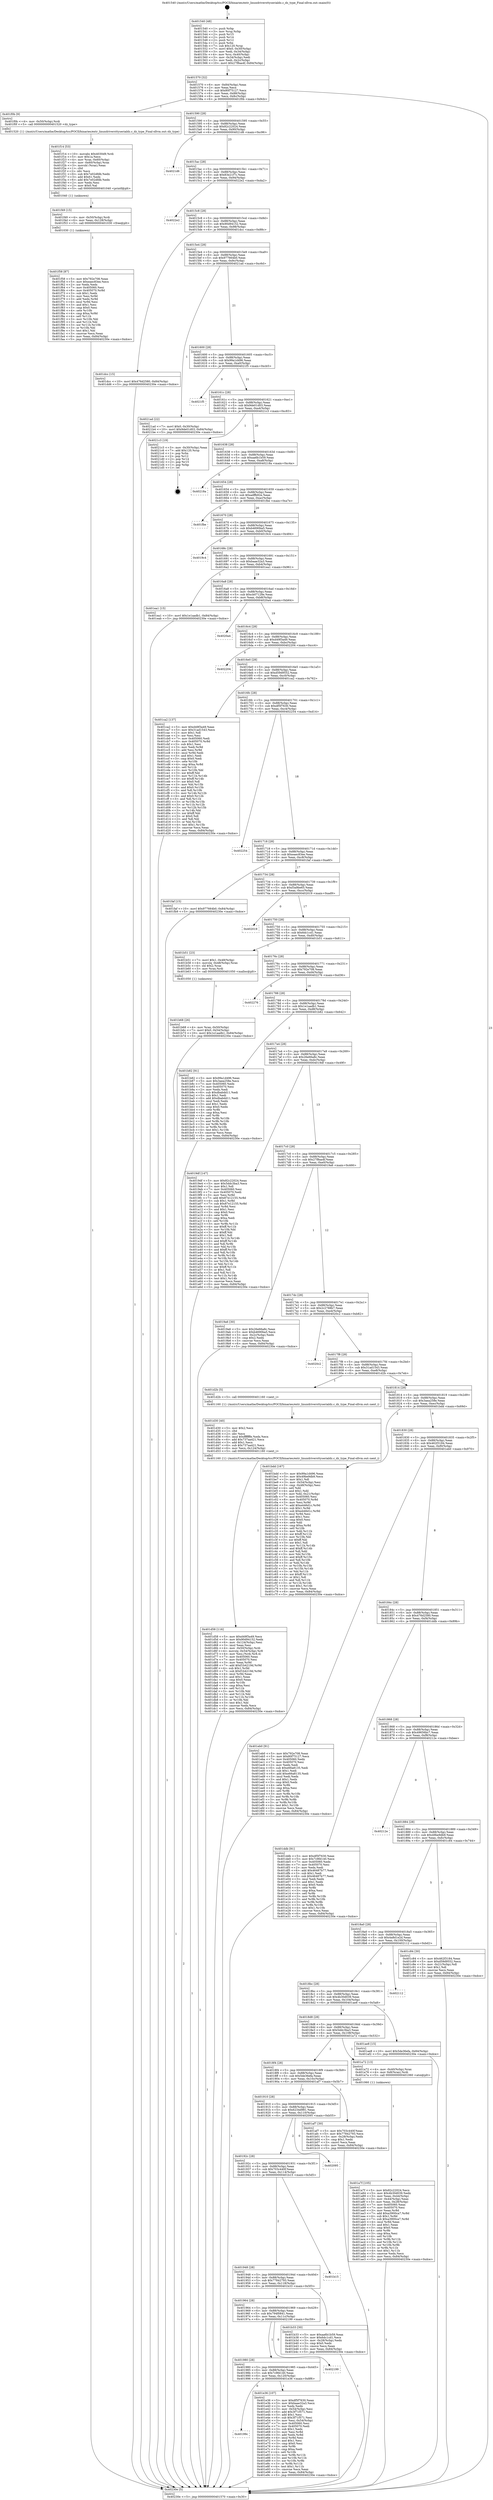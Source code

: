 digraph "0x401540" {
  label = "0x401540 (/mnt/c/Users/mathe/Desktop/tcc/POCII/binaries/extr_linuxdriversttyserialdz.c_dz_type_Final-ollvm.out::main(0))"
  labelloc = "t"
  node[shape=record]

  Entry [label="",width=0.3,height=0.3,shape=circle,fillcolor=black,style=filled]
  "0x401570" [label="{
     0x401570 [32]\l
     | [instrs]\l
     &nbsp;&nbsp;0x401570 \<+6\>: mov -0x84(%rbp),%eax\l
     &nbsp;&nbsp;0x401576 \<+2\>: mov %eax,%ecx\l
     &nbsp;&nbsp;0x401578 \<+6\>: sub $0x80f75127,%ecx\l
     &nbsp;&nbsp;0x40157e \<+6\>: mov %eax,-0x88(%rbp)\l
     &nbsp;&nbsp;0x401584 \<+6\>: mov %ecx,-0x8c(%rbp)\l
     &nbsp;&nbsp;0x40158a \<+6\>: je 0000000000401f0b \<main+0x9cb\>\l
  }"]
  "0x401f0b" [label="{
     0x401f0b [9]\l
     | [instrs]\l
     &nbsp;&nbsp;0x401f0b \<+4\>: mov -0x50(%rbp),%rdi\l
     &nbsp;&nbsp;0x401f0f \<+5\>: call 0000000000401520 \<dz_type\>\l
     | [calls]\l
     &nbsp;&nbsp;0x401520 \{1\} (/mnt/c/Users/mathe/Desktop/tcc/POCII/binaries/extr_linuxdriversttyserialdz.c_dz_type_Final-ollvm.out::dz_type)\l
  }"]
  "0x401590" [label="{
     0x401590 [28]\l
     | [instrs]\l
     &nbsp;&nbsp;0x401590 \<+5\>: jmp 0000000000401595 \<main+0x55\>\l
     &nbsp;&nbsp;0x401595 \<+6\>: mov -0x88(%rbp),%eax\l
     &nbsp;&nbsp;0x40159b \<+5\>: sub $0x82c22024,%eax\l
     &nbsp;&nbsp;0x4015a0 \<+6\>: mov %eax,-0x90(%rbp)\l
     &nbsp;&nbsp;0x4015a6 \<+6\>: je 00000000004021d6 \<main+0xc96\>\l
  }"]
  Exit [label="",width=0.3,height=0.3,shape=circle,fillcolor=black,style=filled,peripheries=2]
  "0x4021d6" [label="{
     0x4021d6\l
  }", style=dashed]
  "0x4015ac" [label="{
     0x4015ac [28]\l
     | [instrs]\l
     &nbsp;&nbsp;0x4015ac \<+5\>: jmp 00000000004015b1 \<main+0x71\>\l
     &nbsp;&nbsp;0x4015b1 \<+6\>: mov -0x88(%rbp),%eax\l
     &nbsp;&nbsp;0x4015b7 \<+5\>: sub $0x83e21f7c,%eax\l
     &nbsp;&nbsp;0x4015bc \<+6\>: mov %eax,-0x94(%rbp)\l
     &nbsp;&nbsp;0x4015c2 \<+6\>: je 00000000004022e2 \<main+0xda2\>\l
  }"]
  "0x401f58" [label="{
     0x401f58 [87]\l
     | [instrs]\l
     &nbsp;&nbsp;0x401f58 \<+5\>: mov $0x792e708,%eax\l
     &nbsp;&nbsp;0x401f5d \<+5\>: mov $0xeaec83ee,%ecx\l
     &nbsp;&nbsp;0x401f62 \<+2\>: xor %edx,%edx\l
     &nbsp;&nbsp;0x401f64 \<+7\>: mov 0x405060,%esi\l
     &nbsp;&nbsp;0x401f6b \<+8\>: mov 0x405070,%r8d\l
     &nbsp;&nbsp;0x401f73 \<+3\>: sub $0x1,%edx\l
     &nbsp;&nbsp;0x401f76 \<+3\>: mov %esi,%r9d\l
     &nbsp;&nbsp;0x401f79 \<+3\>: add %edx,%r9d\l
     &nbsp;&nbsp;0x401f7c \<+4\>: imul %r9d,%esi\l
     &nbsp;&nbsp;0x401f80 \<+3\>: and $0x1,%esi\l
     &nbsp;&nbsp;0x401f83 \<+3\>: cmp $0x0,%esi\l
     &nbsp;&nbsp;0x401f86 \<+4\>: sete %r10b\l
     &nbsp;&nbsp;0x401f8a \<+4\>: cmp $0xa,%r8d\l
     &nbsp;&nbsp;0x401f8e \<+4\>: setl %r11b\l
     &nbsp;&nbsp;0x401f92 \<+3\>: mov %r10b,%bl\l
     &nbsp;&nbsp;0x401f95 \<+3\>: and %r11b,%bl\l
     &nbsp;&nbsp;0x401f98 \<+3\>: xor %r11b,%r10b\l
     &nbsp;&nbsp;0x401f9b \<+3\>: or %r10b,%bl\l
     &nbsp;&nbsp;0x401f9e \<+3\>: test $0x1,%bl\l
     &nbsp;&nbsp;0x401fa1 \<+3\>: cmovne %ecx,%eax\l
     &nbsp;&nbsp;0x401fa4 \<+6\>: mov %eax,-0x84(%rbp)\l
     &nbsp;&nbsp;0x401faa \<+5\>: jmp 000000000040230e \<main+0xdce\>\l
  }"]
  "0x4022e2" [label="{
     0x4022e2\l
  }", style=dashed]
  "0x4015c8" [label="{
     0x4015c8 [28]\l
     | [instrs]\l
     &nbsp;&nbsp;0x4015c8 \<+5\>: jmp 00000000004015cd \<main+0x8d\>\l
     &nbsp;&nbsp;0x4015cd \<+6\>: mov -0x88(%rbp),%eax\l
     &nbsp;&nbsp;0x4015d3 \<+5\>: sub $0x90d94152,%eax\l
     &nbsp;&nbsp;0x4015d8 \<+6\>: mov %eax,-0x98(%rbp)\l
     &nbsp;&nbsp;0x4015de \<+6\>: je 0000000000401dcc \<main+0x88c\>\l
  }"]
  "0x401f49" [label="{
     0x401f49 [15]\l
     | [instrs]\l
     &nbsp;&nbsp;0x401f49 \<+4\>: mov -0x50(%rbp),%rdi\l
     &nbsp;&nbsp;0x401f4d \<+6\>: mov %eax,-0x128(%rbp)\l
     &nbsp;&nbsp;0x401f53 \<+5\>: call 0000000000401030 \<free@plt\>\l
     | [calls]\l
     &nbsp;&nbsp;0x401030 \{1\} (unknown)\l
  }"]
  "0x401dcc" [label="{
     0x401dcc [15]\l
     | [instrs]\l
     &nbsp;&nbsp;0x401dcc \<+10\>: movl $0x476d2580,-0x84(%rbp)\l
     &nbsp;&nbsp;0x401dd6 \<+5\>: jmp 000000000040230e \<main+0xdce\>\l
  }"]
  "0x4015e4" [label="{
     0x4015e4 [28]\l
     | [instrs]\l
     &nbsp;&nbsp;0x4015e4 \<+5\>: jmp 00000000004015e9 \<main+0xa9\>\l
     &nbsp;&nbsp;0x4015e9 \<+6\>: mov -0x88(%rbp),%eax\l
     &nbsp;&nbsp;0x4015ef \<+5\>: sub $0x977664b0,%eax\l
     &nbsp;&nbsp;0x4015f4 \<+6\>: mov %eax,-0x9c(%rbp)\l
     &nbsp;&nbsp;0x4015fa \<+6\>: je 00000000004021ad \<main+0xc6d\>\l
  }"]
  "0x401f14" [label="{
     0x401f14 [53]\l
     | [instrs]\l
     &nbsp;&nbsp;0x401f14 \<+10\>: movabs $0x4030d9,%rdi\l
     &nbsp;&nbsp;0x401f1e \<+5\>: mov $0x1a,%ecx\l
     &nbsp;&nbsp;0x401f23 \<+4\>: mov %rax,-0x60(%rbp)\l
     &nbsp;&nbsp;0x401f27 \<+4\>: mov -0x60(%rbp),%rax\l
     &nbsp;&nbsp;0x401f2b \<+3\>: movsbl (%rax),%eax\l
     &nbsp;&nbsp;0x401f2e \<+1\>: cltd\l
     &nbsp;&nbsp;0x401f2f \<+2\>: idiv %ecx\l
     &nbsp;&nbsp;0x401f31 \<+6\>: sub $0x7e02dfdb,%edx\l
     &nbsp;&nbsp;0x401f37 \<+3\>: add $0x61,%edx\l
     &nbsp;&nbsp;0x401f3a \<+6\>: add $0x7e02dfdb,%edx\l
     &nbsp;&nbsp;0x401f40 \<+2\>: mov %edx,%esi\l
     &nbsp;&nbsp;0x401f42 \<+2\>: mov $0x0,%al\l
     &nbsp;&nbsp;0x401f44 \<+5\>: call 0000000000401040 \<printf@plt\>\l
     | [calls]\l
     &nbsp;&nbsp;0x401040 \{1\} (unknown)\l
  }"]
  "0x4021ad" [label="{
     0x4021ad [22]\l
     | [instrs]\l
     &nbsp;&nbsp;0x4021ad \<+7\>: movl $0x0,-0x30(%rbp)\l
     &nbsp;&nbsp;0x4021b4 \<+10\>: movl $0x9de01d03,-0x84(%rbp)\l
     &nbsp;&nbsp;0x4021be \<+5\>: jmp 000000000040230e \<main+0xdce\>\l
  }"]
  "0x401600" [label="{
     0x401600 [28]\l
     | [instrs]\l
     &nbsp;&nbsp;0x401600 \<+5\>: jmp 0000000000401605 \<main+0xc5\>\l
     &nbsp;&nbsp;0x401605 \<+6\>: mov -0x88(%rbp),%eax\l
     &nbsp;&nbsp;0x40160b \<+5\>: sub $0x99a1d496,%eax\l
     &nbsp;&nbsp;0x401610 \<+6\>: mov %eax,-0xa0(%rbp)\l
     &nbsp;&nbsp;0x401616 \<+6\>: je 00000000004021f5 \<main+0xcb5\>\l
  }"]
  "0x40199c" [label="{
     0x40199c\l
  }", style=dashed]
  "0x4021f5" [label="{
     0x4021f5\l
  }", style=dashed]
  "0x40161c" [label="{
     0x40161c [28]\l
     | [instrs]\l
     &nbsp;&nbsp;0x40161c \<+5\>: jmp 0000000000401621 \<main+0xe1\>\l
     &nbsp;&nbsp;0x401621 \<+6\>: mov -0x88(%rbp),%eax\l
     &nbsp;&nbsp;0x401627 \<+5\>: sub $0x9de01d03,%eax\l
     &nbsp;&nbsp;0x40162c \<+6\>: mov %eax,-0xa4(%rbp)\l
     &nbsp;&nbsp;0x401632 \<+6\>: je 00000000004021c3 \<main+0xc83\>\l
  }"]
  "0x401e36" [label="{
     0x401e36 [107]\l
     | [instrs]\l
     &nbsp;&nbsp;0x401e36 \<+5\>: mov $0xdf5f7630,%eax\l
     &nbsp;&nbsp;0x401e3b \<+5\>: mov $0xbaae32a3,%ecx\l
     &nbsp;&nbsp;0x401e40 \<+2\>: xor %edx,%edx\l
     &nbsp;&nbsp;0x401e42 \<+3\>: mov -0x54(%rbp),%esi\l
     &nbsp;&nbsp;0x401e45 \<+6\>: add $0x3f71f571,%esi\l
     &nbsp;&nbsp;0x401e4b \<+3\>: add $0x1,%esi\l
     &nbsp;&nbsp;0x401e4e \<+6\>: sub $0x3f71f571,%esi\l
     &nbsp;&nbsp;0x401e54 \<+3\>: mov %esi,-0x54(%rbp)\l
     &nbsp;&nbsp;0x401e57 \<+7\>: mov 0x405060,%esi\l
     &nbsp;&nbsp;0x401e5e \<+7\>: mov 0x405070,%edi\l
     &nbsp;&nbsp;0x401e65 \<+3\>: sub $0x1,%edx\l
     &nbsp;&nbsp;0x401e68 \<+3\>: mov %esi,%r8d\l
     &nbsp;&nbsp;0x401e6b \<+3\>: add %edx,%r8d\l
     &nbsp;&nbsp;0x401e6e \<+4\>: imul %r8d,%esi\l
     &nbsp;&nbsp;0x401e72 \<+3\>: and $0x1,%esi\l
     &nbsp;&nbsp;0x401e75 \<+3\>: cmp $0x0,%esi\l
     &nbsp;&nbsp;0x401e78 \<+4\>: sete %r9b\l
     &nbsp;&nbsp;0x401e7c \<+3\>: cmp $0xa,%edi\l
     &nbsp;&nbsp;0x401e7f \<+4\>: setl %r10b\l
     &nbsp;&nbsp;0x401e83 \<+3\>: mov %r9b,%r11b\l
     &nbsp;&nbsp;0x401e86 \<+3\>: and %r10b,%r11b\l
     &nbsp;&nbsp;0x401e89 \<+3\>: xor %r10b,%r9b\l
     &nbsp;&nbsp;0x401e8c \<+3\>: or %r9b,%r11b\l
     &nbsp;&nbsp;0x401e8f \<+4\>: test $0x1,%r11b\l
     &nbsp;&nbsp;0x401e93 \<+3\>: cmovne %ecx,%eax\l
     &nbsp;&nbsp;0x401e96 \<+6\>: mov %eax,-0x84(%rbp)\l
     &nbsp;&nbsp;0x401e9c \<+5\>: jmp 000000000040230e \<main+0xdce\>\l
  }"]
  "0x4021c3" [label="{
     0x4021c3 [19]\l
     | [instrs]\l
     &nbsp;&nbsp;0x4021c3 \<+3\>: mov -0x30(%rbp),%eax\l
     &nbsp;&nbsp;0x4021c6 \<+7\>: add $0x120,%rsp\l
     &nbsp;&nbsp;0x4021cd \<+1\>: pop %rbx\l
     &nbsp;&nbsp;0x4021ce \<+2\>: pop %r12\l
     &nbsp;&nbsp;0x4021d0 \<+2\>: pop %r14\l
     &nbsp;&nbsp;0x4021d2 \<+2\>: pop %r15\l
     &nbsp;&nbsp;0x4021d4 \<+1\>: pop %rbp\l
     &nbsp;&nbsp;0x4021d5 \<+1\>: ret\l
  }"]
  "0x401638" [label="{
     0x401638 [28]\l
     | [instrs]\l
     &nbsp;&nbsp;0x401638 \<+5\>: jmp 000000000040163d \<main+0xfd\>\l
     &nbsp;&nbsp;0x40163d \<+6\>: mov -0x88(%rbp),%eax\l
     &nbsp;&nbsp;0x401643 \<+5\>: sub $0xaa6b1b59,%eax\l
     &nbsp;&nbsp;0x401648 \<+6\>: mov %eax,-0xa8(%rbp)\l
     &nbsp;&nbsp;0x40164e \<+6\>: je 000000000040218a \<main+0xc4a\>\l
  }"]
  "0x401980" [label="{
     0x401980 [28]\l
     | [instrs]\l
     &nbsp;&nbsp;0x401980 \<+5\>: jmp 0000000000401985 \<main+0x445\>\l
     &nbsp;&nbsp;0x401985 \<+6\>: mov -0x88(%rbp),%eax\l
     &nbsp;&nbsp;0x40198b \<+5\>: sub $0x7c9fd140,%eax\l
     &nbsp;&nbsp;0x401990 \<+6\>: mov %eax,-0x120(%rbp)\l
     &nbsp;&nbsp;0x401996 \<+6\>: je 0000000000401e36 \<main+0x8f6\>\l
  }"]
  "0x40218a" [label="{
     0x40218a\l
  }", style=dashed]
  "0x401654" [label="{
     0x401654 [28]\l
     | [instrs]\l
     &nbsp;&nbsp;0x401654 \<+5\>: jmp 0000000000401659 \<main+0x119\>\l
     &nbsp;&nbsp;0x401659 \<+6\>: mov -0x88(%rbp),%eax\l
     &nbsp;&nbsp;0x40165f \<+5\>: sub $0xadffb92e,%eax\l
     &nbsp;&nbsp;0x401664 \<+6\>: mov %eax,-0xac(%rbp)\l
     &nbsp;&nbsp;0x40166a \<+6\>: je 0000000000401fbe \<main+0xa7e\>\l
  }"]
  "0x402199" [label="{
     0x402199\l
  }", style=dashed]
  "0x401fbe" [label="{
     0x401fbe\l
  }", style=dashed]
  "0x401670" [label="{
     0x401670 [28]\l
     | [instrs]\l
     &nbsp;&nbsp;0x401670 \<+5\>: jmp 0000000000401675 \<main+0x135\>\l
     &nbsp;&nbsp;0x401675 \<+6\>: mov -0x88(%rbp),%eax\l
     &nbsp;&nbsp;0x40167b \<+5\>: sub $0xb4690ba5,%eax\l
     &nbsp;&nbsp;0x401680 \<+6\>: mov %eax,-0xb0(%rbp)\l
     &nbsp;&nbsp;0x401686 \<+6\>: je 00000000004019c4 \<main+0x484\>\l
  }"]
  "0x401d58" [label="{
     0x401d58 [116]\l
     | [instrs]\l
     &nbsp;&nbsp;0x401d58 \<+5\>: mov $0xd49f3a49,%ecx\l
     &nbsp;&nbsp;0x401d5d \<+5\>: mov $0x90d94152,%edx\l
     &nbsp;&nbsp;0x401d62 \<+6\>: mov -0x124(%rbp),%esi\l
     &nbsp;&nbsp;0x401d68 \<+3\>: imul %eax,%esi\l
     &nbsp;&nbsp;0x401d6b \<+4\>: mov -0x50(%rbp),%rdi\l
     &nbsp;&nbsp;0x401d6f \<+4\>: movslq -0x54(%rbp),%r8\l
     &nbsp;&nbsp;0x401d73 \<+4\>: mov %esi,(%rdi,%r8,4)\l
     &nbsp;&nbsp;0x401d77 \<+7\>: mov 0x405060,%eax\l
     &nbsp;&nbsp;0x401d7e \<+7\>: mov 0x405070,%esi\l
     &nbsp;&nbsp;0x401d85 \<+3\>: mov %eax,%r9d\l
     &nbsp;&nbsp;0x401d88 \<+7\>: add $0xf1b4219d,%r9d\l
     &nbsp;&nbsp;0x401d8f \<+4\>: sub $0x1,%r9d\l
     &nbsp;&nbsp;0x401d93 \<+7\>: sub $0xf1b4219d,%r9d\l
     &nbsp;&nbsp;0x401d9a \<+4\>: imul %r9d,%eax\l
     &nbsp;&nbsp;0x401d9e \<+3\>: and $0x1,%eax\l
     &nbsp;&nbsp;0x401da1 \<+3\>: cmp $0x0,%eax\l
     &nbsp;&nbsp;0x401da4 \<+4\>: sete %r10b\l
     &nbsp;&nbsp;0x401da8 \<+3\>: cmp $0xa,%esi\l
     &nbsp;&nbsp;0x401dab \<+4\>: setl %r11b\l
     &nbsp;&nbsp;0x401daf \<+3\>: mov %r10b,%bl\l
     &nbsp;&nbsp;0x401db2 \<+3\>: and %r11b,%bl\l
     &nbsp;&nbsp;0x401db5 \<+3\>: xor %r11b,%r10b\l
     &nbsp;&nbsp;0x401db8 \<+3\>: or %r10b,%bl\l
     &nbsp;&nbsp;0x401dbb \<+3\>: test $0x1,%bl\l
     &nbsp;&nbsp;0x401dbe \<+3\>: cmovne %edx,%ecx\l
     &nbsp;&nbsp;0x401dc1 \<+6\>: mov %ecx,-0x84(%rbp)\l
     &nbsp;&nbsp;0x401dc7 \<+5\>: jmp 000000000040230e \<main+0xdce\>\l
  }"]
  "0x4019c4" [label="{
     0x4019c4\l
  }", style=dashed]
  "0x40168c" [label="{
     0x40168c [28]\l
     | [instrs]\l
     &nbsp;&nbsp;0x40168c \<+5\>: jmp 0000000000401691 \<main+0x151\>\l
     &nbsp;&nbsp;0x401691 \<+6\>: mov -0x88(%rbp),%eax\l
     &nbsp;&nbsp;0x401697 \<+5\>: sub $0xbaae32a3,%eax\l
     &nbsp;&nbsp;0x40169c \<+6\>: mov %eax,-0xb4(%rbp)\l
     &nbsp;&nbsp;0x4016a2 \<+6\>: je 0000000000401ea1 \<main+0x961\>\l
  }"]
  "0x401d30" [label="{
     0x401d30 [40]\l
     | [instrs]\l
     &nbsp;&nbsp;0x401d30 \<+5\>: mov $0x2,%ecx\l
     &nbsp;&nbsp;0x401d35 \<+1\>: cltd\l
     &nbsp;&nbsp;0x401d36 \<+2\>: idiv %ecx\l
     &nbsp;&nbsp;0x401d38 \<+6\>: imul $0xfffffffe,%edx,%ecx\l
     &nbsp;&nbsp;0x401d3e \<+6\>: add $0x737aa421,%ecx\l
     &nbsp;&nbsp;0x401d44 \<+3\>: add $0x1,%ecx\l
     &nbsp;&nbsp;0x401d47 \<+6\>: sub $0x737aa421,%ecx\l
     &nbsp;&nbsp;0x401d4d \<+6\>: mov %ecx,-0x124(%rbp)\l
     &nbsp;&nbsp;0x401d53 \<+5\>: call 0000000000401160 \<next_i\>\l
     | [calls]\l
     &nbsp;&nbsp;0x401160 \{1\} (/mnt/c/Users/mathe/Desktop/tcc/POCII/binaries/extr_linuxdriversttyserialdz.c_dz_type_Final-ollvm.out::next_i)\l
  }"]
  "0x401ea1" [label="{
     0x401ea1 [15]\l
     | [instrs]\l
     &nbsp;&nbsp;0x401ea1 \<+10\>: movl $0x1e1aadb1,-0x84(%rbp)\l
     &nbsp;&nbsp;0x401eab \<+5\>: jmp 000000000040230e \<main+0xdce\>\l
  }"]
  "0x4016a8" [label="{
     0x4016a8 [28]\l
     | [instrs]\l
     &nbsp;&nbsp;0x4016a8 \<+5\>: jmp 00000000004016ad \<main+0x16d\>\l
     &nbsp;&nbsp;0x4016ad \<+6\>: mov -0x88(%rbp),%eax\l
     &nbsp;&nbsp;0x4016b3 \<+5\>: sub $0xcb07128e,%eax\l
     &nbsp;&nbsp;0x4016b8 \<+6\>: mov %eax,-0xb8(%rbp)\l
     &nbsp;&nbsp;0x4016be \<+6\>: je 00000000004020a4 \<main+0xb64\>\l
  }"]
  "0x401b68" [label="{
     0x401b68 [26]\l
     | [instrs]\l
     &nbsp;&nbsp;0x401b68 \<+4\>: mov %rax,-0x50(%rbp)\l
     &nbsp;&nbsp;0x401b6c \<+7\>: movl $0x0,-0x54(%rbp)\l
     &nbsp;&nbsp;0x401b73 \<+10\>: movl $0x1e1aadb1,-0x84(%rbp)\l
     &nbsp;&nbsp;0x401b7d \<+5\>: jmp 000000000040230e \<main+0xdce\>\l
  }"]
  "0x4020a4" [label="{
     0x4020a4\l
  }", style=dashed]
  "0x4016c4" [label="{
     0x4016c4 [28]\l
     | [instrs]\l
     &nbsp;&nbsp;0x4016c4 \<+5\>: jmp 00000000004016c9 \<main+0x189\>\l
     &nbsp;&nbsp;0x4016c9 \<+6\>: mov -0x88(%rbp),%eax\l
     &nbsp;&nbsp;0x4016cf \<+5\>: sub $0xd49f3a49,%eax\l
     &nbsp;&nbsp;0x4016d4 \<+6\>: mov %eax,-0xbc(%rbp)\l
     &nbsp;&nbsp;0x4016da \<+6\>: je 0000000000402204 \<main+0xcc4\>\l
  }"]
  "0x401964" [label="{
     0x401964 [28]\l
     | [instrs]\l
     &nbsp;&nbsp;0x401964 \<+5\>: jmp 0000000000401969 \<main+0x429\>\l
     &nbsp;&nbsp;0x401969 \<+6\>: mov -0x88(%rbp),%eax\l
     &nbsp;&nbsp;0x40196f \<+5\>: sub $0x794f0841,%eax\l
     &nbsp;&nbsp;0x401974 \<+6\>: mov %eax,-0x11c(%rbp)\l
     &nbsp;&nbsp;0x40197a \<+6\>: je 0000000000402199 \<main+0xc59\>\l
  }"]
  "0x402204" [label="{
     0x402204\l
  }", style=dashed]
  "0x4016e0" [label="{
     0x4016e0 [28]\l
     | [instrs]\l
     &nbsp;&nbsp;0x4016e0 \<+5\>: jmp 00000000004016e5 \<main+0x1a5\>\l
     &nbsp;&nbsp;0x4016e5 \<+6\>: mov -0x88(%rbp),%eax\l
     &nbsp;&nbsp;0x4016eb \<+5\>: sub $0xd59d9552,%eax\l
     &nbsp;&nbsp;0x4016f0 \<+6\>: mov %eax,-0xc0(%rbp)\l
     &nbsp;&nbsp;0x4016f6 \<+6\>: je 0000000000401ca2 \<main+0x762\>\l
  }"]
  "0x401b33" [label="{
     0x401b33 [30]\l
     | [instrs]\l
     &nbsp;&nbsp;0x401b33 \<+5\>: mov $0xaa6b1b59,%eax\l
     &nbsp;&nbsp;0x401b38 \<+5\>: mov $0x6dc1cd1,%ecx\l
     &nbsp;&nbsp;0x401b3d \<+3\>: mov -0x28(%rbp),%edx\l
     &nbsp;&nbsp;0x401b40 \<+3\>: cmp $0x0,%edx\l
     &nbsp;&nbsp;0x401b43 \<+3\>: cmove %ecx,%eax\l
     &nbsp;&nbsp;0x401b46 \<+6\>: mov %eax,-0x84(%rbp)\l
     &nbsp;&nbsp;0x401b4c \<+5\>: jmp 000000000040230e \<main+0xdce\>\l
  }"]
  "0x401ca2" [label="{
     0x401ca2 [137]\l
     | [instrs]\l
     &nbsp;&nbsp;0x401ca2 \<+5\>: mov $0xd49f3a49,%eax\l
     &nbsp;&nbsp;0x401ca7 \<+5\>: mov $0x31ad1543,%ecx\l
     &nbsp;&nbsp;0x401cac \<+2\>: mov $0x1,%dl\l
     &nbsp;&nbsp;0x401cae \<+2\>: xor %esi,%esi\l
     &nbsp;&nbsp;0x401cb0 \<+7\>: mov 0x405060,%edi\l
     &nbsp;&nbsp;0x401cb7 \<+8\>: mov 0x405070,%r8d\l
     &nbsp;&nbsp;0x401cbf \<+3\>: sub $0x1,%esi\l
     &nbsp;&nbsp;0x401cc2 \<+3\>: mov %edi,%r9d\l
     &nbsp;&nbsp;0x401cc5 \<+3\>: add %esi,%r9d\l
     &nbsp;&nbsp;0x401cc8 \<+4\>: imul %r9d,%edi\l
     &nbsp;&nbsp;0x401ccc \<+3\>: and $0x1,%edi\l
     &nbsp;&nbsp;0x401ccf \<+3\>: cmp $0x0,%edi\l
     &nbsp;&nbsp;0x401cd2 \<+4\>: sete %r10b\l
     &nbsp;&nbsp;0x401cd6 \<+4\>: cmp $0xa,%r8d\l
     &nbsp;&nbsp;0x401cda \<+4\>: setl %r11b\l
     &nbsp;&nbsp;0x401cde \<+3\>: mov %r10b,%bl\l
     &nbsp;&nbsp;0x401ce1 \<+3\>: xor $0xff,%bl\l
     &nbsp;&nbsp;0x401ce4 \<+3\>: mov %r11b,%r14b\l
     &nbsp;&nbsp;0x401ce7 \<+4\>: xor $0xff,%r14b\l
     &nbsp;&nbsp;0x401ceb \<+3\>: xor $0x0,%dl\l
     &nbsp;&nbsp;0x401cee \<+3\>: mov %bl,%r15b\l
     &nbsp;&nbsp;0x401cf1 \<+4\>: and $0x0,%r15b\l
     &nbsp;&nbsp;0x401cf5 \<+3\>: and %dl,%r10b\l
     &nbsp;&nbsp;0x401cf8 \<+3\>: mov %r14b,%r12b\l
     &nbsp;&nbsp;0x401cfb \<+4\>: and $0x0,%r12b\l
     &nbsp;&nbsp;0x401cff \<+3\>: and %dl,%r11b\l
     &nbsp;&nbsp;0x401d02 \<+3\>: or %r10b,%r15b\l
     &nbsp;&nbsp;0x401d05 \<+3\>: or %r11b,%r12b\l
     &nbsp;&nbsp;0x401d08 \<+3\>: xor %r12b,%r15b\l
     &nbsp;&nbsp;0x401d0b \<+3\>: or %r14b,%bl\l
     &nbsp;&nbsp;0x401d0e \<+3\>: xor $0xff,%bl\l
     &nbsp;&nbsp;0x401d11 \<+3\>: or $0x0,%dl\l
     &nbsp;&nbsp;0x401d14 \<+2\>: and %dl,%bl\l
     &nbsp;&nbsp;0x401d16 \<+3\>: or %bl,%r15b\l
     &nbsp;&nbsp;0x401d19 \<+4\>: test $0x1,%r15b\l
     &nbsp;&nbsp;0x401d1d \<+3\>: cmovne %ecx,%eax\l
     &nbsp;&nbsp;0x401d20 \<+6\>: mov %eax,-0x84(%rbp)\l
     &nbsp;&nbsp;0x401d26 \<+5\>: jmp 000000000040230e \<main+0xdce\>\l
  }"]
  "0x4016fc" [label="{
     0x4016fc [28]\l
     | [instrs]\l
     &nbsp;&nbsp;0x4016fc \<+5\>: jmp 0000000000401701 \<main+0x1c1\>\l
     &nbsp;&nbsp;0x401701 \<+6\>: mov -0x88(%rbp),%eax\l
     &nbsp;&nbsp;0x401707 \<+5\>: sub $0xdf5f7630,%eax\l
     &nbsp;&nbsp;0x40170c \<+6\>: mov %eax,-0xc4(%rbp)\l
     &nbsp;&nbsp;0x401712 \<+6\>: je 0000000000402254 \<main+0xd14\>\l
  }"]
  "0x401948" [label="{
     0x401948 [28]\l
     | [instrs]\l
     &nbsp;&nbsp;0x401948 \<+5\>: jmp 000000000040194d \<main+0x40d\>\l
     &nbsp;&nbsp;0x40194d \<+6\>: mov -0x88(%rbp),%eax\l
     &nbsp;&nbsp;0x401953 \<+5\>: sub $0x77842793,%eax\l
     &nbsp;&nbsp;0x401958 \<+6\>: mov %eax,-0x118(%rbp)\l
     &nbsp;&nbsp;0x40195e \<+6\>: je 0000000000401b33 \<main+0x5f3\>\l
  }"]
  "0x402254" [label="{
     0x402254\l
  }", style=dashed]
  "0x401718" [label="{
     0x401718 [28]\l
     | [instrs]\l
     &nbsp;&nbsp;0x401718 \<+5\>: jmp 000000000040171d \<main+0x1dd\>\l
     &nbsp;&nbsp;0x40171d \<+6\>: mov -0x88(%rbp),%eax\l
     &nbsp;&nbsp;0x401723 \<+5\>: sub $0xeaec83ee,%eax\l
     &nbsp;&nbsp;0x401728 \<+6\>: mov %eax,-0xc8(%rbp)\l
     &nbsp;&nbsp;0x40172e \<+6\>: je 0000000000401faf \<main+0xa6f\>\l
  }"]
  "0x401b15" [label="{
     0x401b15\l
  }", style=dashed]
  "0x401faf" [label="{
     0x401faf [15]\l
     | [instrs]\l
     &nbsp;&nbsp;0x401faf \<+10\>: movl $0x977664b0,-0x84(%rbp)\l
     &nbsp;&nbsp;0x401fb9 \<+5\>: jmp 000000000040230e \<main+0xdce\>\l
  }"]
  "0x401734" [label="{
     0x401734 [28]\l
     | [instrs]\l
     &nbsp;&nbsp;0x401734 \<+5\>: jmp 0000000000401739 \<main+0x1f9\>\l
     &nbsp;&nbsp;0x401739 \<+6\>: mov -0x88(%rbp),%eax\l
     &nbsp;&nbsp;0x40173f \<+5\>: sub $0xf3a9be65,%eax\l
     &nbsp;&nbsp;0x401744 \<+6\>: mov %eax,-0xcc(%rbp)\l
     &nbsp;&nbsp;0x40174a \<+6\>: je 0000000000402019 \<main+0xad9\>\l
  }"]
  "0x40192c" [label="{
     0x40192c [28]\l
     | [instrs]\l
     &nbsp;&nbsp;0x40192c \<+5\>: jmp 0000000000401931 \<main+0x3f1\>\l
     &nbsp;&nbsp;0x401931 \<+6\>: mov -0x88(%rbp),%eax\l
     &nbsp;&nbsp;0x401937 \<+5\>: sub $0x703c440f,%eax\l
     &nbsp;&nbsp;0x40193c \<+6\>: mov %eax,-0x114(%rbp)\l
     &nbsp;&nbsp;0x401942 \<+6\>: je 0000000000401b15 \<main+0x5d5\>\l
  }"]
  "0x402019" [label="{
     0x402019\l
  }", style=dashed]
  "0x401750" [label="{
     0x401750 [28]\l
     | [instrs]\l
     &nbsp;&nbsp;0x401750 \<+5\>: jmp 0000000000401755 \<main+0x215\>\l
     &nbsp;&nbsp;0x401755 \<+6\>: mov -0x88(%rbp),%eax\l
     &nbsp;&nbsp;0x40175b \<+5\>: sub $0x6dc1cd1,%eax\l
     &nbsp;&nbsp;0x401760 \<+6\>: mov %eax,-0xd0(%rbp)\l
     &nbsp;&nbsp;0x401766 \<+6\>: je 0000000000401b51 \<main+0x611\>\l
  }"]
  "0x402095" [label="{
     0x402095\l
  }", style=dashed]
  "0x401b51" [label="{
     0x401b51 [23]\l
     | [instrs]\l
     &nbsp;&nbsp;0x401b51 \<+7\>: movl $0x1,-0x48(%rbp)\l
     &nbsp;&nbsp;0x401b58 \<+4\>: movslq -0x48(%rbp),%rax\l
     &nbsp;&nbsp;0x401b5c \<+4\>: shl $0x2,%rax\l
     &nbsp;&nbsp;0x401b60 \<+3\>: mov %rax,%rdi\l
     &nbsp;&nbsp;0x401b63 \<+5\>: call 0000000000401050 \<malloc@plt\>\l
     | [calls]\l
     &nbsp;&nbsp;0x401050 \{1\} (unknown)\l
  }"]
  "0x40176c" [label="{
     0x40176c [28]\l
     | [instrs]\l
     &nbsp;&nbsp;0x40176c \<+5\>: jmp 0000000000401771 \<main+0x231\>\l
     &nbsp;&nbsp;0x401771 \<+6\>: mov -0x88(%rbp),%eax\l
     &nbsp;&nbsp;0x401777 \<+5\>: sub $0x792e708,%eax\l
     &nbsp;&nbsp;0x40177c \<+6\>: mov %eax,-0xd4(%rbp)\l
     &nbsp;&nbsp;0x401782 \<+6\>: je 0000000000402276 \<main+0xd36\>\l
  }"]
  "0x401910" [label="{
     0x401910 [28]\l
     | [instrs]\l
     &nbsp;&nbsp;0x401910 \<+5\>: jmp 0000000000401915 \<main+0x3d5\>\l
     &nbsp;&nbsp;0x401915 \<+6\>: mov -0x88(%rbp),%eax\l
     &nbsp;&nbsp;0x40191b \<+5\>: sub $0x6234d981,%eax\l
     &nbsp;&nbsp;0x401920 \<+6\>: mov %eax,-0x110(%rbp)\l
     &nbsp;&nbsp;0x401926 \<+6\>: je 0000000000402095 \<main+0xb55\>\l
  }"]
  "0x402276" [label="{
     0x402276\l
  }", style=dashed]
  "0x401788" [label="{
     0x401788 [28]\l
     | [instrs]\l
     &nbsp;&nbsp;0x401788 \<+5\>: jmp 000000000040178d \<main+0x24d\>\l
     &nbsp;&nbsp;0x40178d \<+6\>: mov -0x88(%rbp),%eax\l
     &nbsp;&nbsp;0x401793 \<+5\>: sub $0x1e1aadb1,%eax\l
     &nbsp;&nbsp;0x401798 \<+6\>: mov %eax,-0xd8(%rbp)\l
     &nbsp;&nbsp;0x40179e \<+6\>: je 0000000000401b82 \<main+0x642\>\l
  }"]
  "0x401af7" [label="{
     0x401af7 [30]\l
     | [instrs]\l
     &nbsp;&nbsp;0x401af7 \<+5\>: mov $0x703c440f,%eax\l
     &nbsp;&nbsp;0x401afc \<+5\>: mov $0x77842793,%ecx\l
     &nbsp;&nbsp;0x401b01 \<+3\>: mov -0x28(%rbp),%edx\l
     &nbsp;&nbsp;0x401b04 \<+3\>: cmp $0x1,%edx\l
     &nbsp;&nbsp;0x401b07 \<+3\>: cmovl %ecx,%eax\l
     &nbsp;&nbsp;0x401b0a \<+6\>: mov %eax,-0x84(%rbp)\l
     &nbsp;&nbsp;0x401b10 \<+5\>: jmp 000000000040230e \<main+0xdce\>\l
  }"]
  "0x401b82" [label="{
     0x401b82 [91]\l
     | [instrs]\l
     &nbsp;&nbsp;0x401b82 \<+5\>: mov $0x99a1d496,%eax\l
     &nbsp;&nbsp;0x401b87 \<+5\>: mov $0x3aea258e,%ecx\l
     &nbsp;&nbsp;0x401b8c \<+7\>: mov 0x405060,%edx\l
     &nbsp;&nbsp;0x401b93 \<+7\>: mov 0x405070,%esi\l
     &nbsp;&nbsp;0x401b9a \<+2\>: mov %edx,%edi\l
     &nbsp;&nbsp;0x401b9c \<+6\>: sub $0xdbabdd11,%edi\l
     &nbsp;&nbsp;0x401ba2 \<+3\>: sub $0x1,%edi\l
     &nbsp;&nbsp;0x401ba5 \<+6\>: add $0xdbabdd11,%edi\l
     &nbsp;&nbsp;0x401bab \<+3\>: imul %edi,%edx\l
     &nbsp;&nbsp;0x401bae \<+3\>: and $0x1,%edx\l
     &nbsp;&nbsp;0x401bb1 \<+3\>: cmp $0x0,%edx\l
     &nbsp;&nbsp;0x401bb4 \<+4\>: sete %r8b\l
     &nbsp;&nbsp;0x401bb8 \<+3\>: cmp $0xa,%esi\l
     &nbsp;&nbsp;0x401bbb \<+4\>: setl %r9b\l
     &nbsp;&nbsp;0x401bbf \<+3\>: mov %r8b,%r10b\l
     &nbsp;&nbsp;0x401bc2 \<+3\>: and %r9b,%r10b\l
     &nbsp;&nbsp;0x401bc5 \<+3\>: xor %r9b,%r8b\l
     &nbsp;&nbsp;0x401bc8 \<+3\>: or %r8b,%r10b\l
     &nbsp;&nbsp;0x401bcb \<+4\>: test $0x1,%r10b\l
     &nbsp;&nbsp;0x401bcf \<+3\>: cmovne %ecx,%eax\l
     &nbsp;&nbsp;0x401bd2 \<+6\>: mov %eax,-0x84(%rbp)\l
     &nbsp;&nbsp;0x401bd8 \<+5\>: jmp 000000000040230e \<main+0xdce\>\l
  }"]
  "0x4017a4" [label="{
     0x4017a4 [28]\l
     | [instrs]\l
     &nbsp;&nbsp;0x4017a4 \<+5\>: jmp 00000000004017a9 \<main+0x269\>\l
     &nbsp;&nbsp;0x4017a9 \<+6\>: mov -0x88(%rbp),%eax\l
     &nbsp;&nbsp;0x4017af \<+5\>: sub $0x26e66a8c,%eax\l
     &nbsp;&nbsp;0x4017b4 \<+6\>: mov %eax,-0xdc(%rbp)\l
     &nbsp;&nbsp;0x4017ba \<+6\>: je 00000000004019df \<main+0x49f\>\l
  }"]
  "0x401a7f" [label="{
     0x401a7f [105]\l
     | [instrs]\l
     &nbsp;&nbsp;0x401a7f \<+5\>: mov $0x82c22024,%ecx\l
     &nbsp;&nbsp;0x401a84 \<+5\>: mov $0x4b30d039,%edx\l
     &nbsp;&nbsp;0x401a89 \<+3\>: mov %eax,-0x44(%rbp)\l
     &nbsp;&nbsp;0x401a8c \<+3\>: mov -0x44(%rbp),%eax\l
     &nbsp;&nbsp;0x401a8f \<+3\>: mov %eax,-0x28(%rbp)\l
     &nbsp;&nbsp;0x401a92 \<+7\>: mov 0x405060,%eax\l
     &nbsp;&nbsp;0x401a99 \<+7\>: mov 0x405070,%esi\l
     &nbsp;&nbsp;0x401aa0 \<+3\>: mov %eax,%r8d\l
     &nbsp;&nbsp;0x401aa3 \<+7\>: add $0xa3900ca7,%r8d\l
     &nbsp;&nbsp;0x401aaa \<+4\>: sub $0x1,%r8d\l
     &nbsp;&nbsp;0x401aae \<+7\>: sub $0xa3900ca7,%r8d\l
     &nbsp;&nbsp;0x401ab5 \<+4\>: imul %r8d,%eax\l
     &nbsp;&nbsp;0x401ab9 \<+3\>: and $0x1,%eax\l
     &nbsp;&nbsp;0x401abc \<+3\>: cmp $0x0,%eax\l
     &nbsp;&nbsp;0x401abf \<+4\>: sete %r9b\l
     &nbsp;&nbsp;0x401ac3 \<+3\>: cmp $0xa,%esi\l
     &nbsp;&nbsp;0x401ac6 \<+4\>: setl %r10b\l
     &nbsp;&nbsp;0x401aca \<+3\>: mov %r9b,%r11b\l
     &nbsp;&nbsp;0x401acd \<+3\>: and %r10b,%r11b\l
     &nbsp;&nbsp;0x401ad0 \<+3\>: xor %r10b,%r9b\l
     &nbsp;&nbsp;0x401ad3 \<+3\>: or %r9b,%r11b\l
     &nbsp;&nbsp;0x401ad6 \<+4\>: test $0x1,%r11b\l
     &nbsp;&nbsp;0x401ada \<+3\>: cmovne %edx,%ecx\l
     &nbsp;&nbsp;0x401add \<+6\>: mov %ecx,-0x84(%rbp)\l
     &nbsp;&nbsp;0x401ae3 \<+5\>: jmp 000000000040230e \<main+0xdce\>\l
  }"]
  "0x4019df" [label="{
     0x4019df [147]\l
     | [instrs]\l
     &nbsp;&nbsp;0x4019df \<+5\>: mov $0x82c22024,%eax\l
     &nbsp;&nbsp;0x4019e4 \<+5\>: mov $0x5ddc3ba3,%ecx\l
     &nbsp;&nbsp;0x4019e9 \<+2\>: mov $0x1,%dl\l
     &nbsp;&nbsp;0x4019eb \<+7\>: mov 0x405060,%esi\l
     &nbsp;&nbsp;0x4019f2 \<+7\>: mov 0x405070,%edi\l
     &nbsp;&nbsp;0x4019f9 \<+3\>: mov %esi,%r8d\l
     &nbsp;&nbsp;0x4019fc \<+7\>: add $0x87e12155,%r8d\l
     &nbsp;&nbsp;0x401a03 \<+4\>: sub $0x1,%r8d\l
     &nbsp;&nbsp;0x401a07 \<+7\>: sub $0x87e12155,%r8d\l
     &nbsp;&nbsp;0x401a0e \<+4\>: imul %r8d,%esi\l
     &nbsp;&nbsp;0x401a12 \<+3\>: and $0x1,%esi\l
     &nbsp;&nbsp;0x401a15 \<+3\>: cmp $0x0,%esi\l
     &nbsp;&nbsp;0x401a18 \<+4\>: sete %r9b\l
     &nbsp;&nbsp;0x401a1c \<+3\>: cmp $0xa,%edi\l
     &nbsp;&nbsp;0x401a1f \<+4\>: setl %r10b\l
     &nbsp;&nbsp;0x401a23 \<+3\>: mov %r9b,%r11b\l
     &nbsp;&nbsp;0x401a26 \<+4\>: xor $0xff,%r11b\l
     &nbsp;&nbsp;0x401a2a \<+3\>: mov %r10b,%bl\l
     &nbsp;&nbsp;0x401a2d \<+3\>: xor $0xff,%bl\l
     &nbsp;&nbsp;0x401a30 \<+3\>: xor $0x1,%dl\l
     &nbsp;&nbsp;0x401a33 \<+3\>: mov %r11b,%r14b\l
     &nbsp;&nbsp;0x401a36 \<+4\>: and $0xff,%r14b\l
     &nbsp;&nbsp;0x401a3a \<+3\>: and %dl,%r9b\l
     &nbsp;&nbsp;0x401a3d \<+3\>: mov %bl,%r15b\l
     &nbsp;&nbsp;0x401a40 \<+4\>: and $0xff,%r15b\l
     &nbsp;&nbsp;0x401a44 \<+3\>: and %dl,%r10b\l
     &nbsp;&nbsp;0x401a47 \<+3\>: or %r9b,%r14b\l
     &nbsp;&nbsp;0x401a4a \<+3\>: or %r10b,%r15b\l
     &nbsp;&nbsp;0x401a4d \<+3\>: xor %r15b,%r14b\l
     &nbsp;&nbsp;0x401a50 \<+3\>: or %bl,%r11b\l
     &nbsp;&nbsp;0x401a53 \<+4\>: xor $0xff,%r11b\l
     &nbsp;&nbsp;0x401a57 \<+3\>: or $0x1,%dl\l
     &nbsp;&nbsp;0x401a5a \<+3\>: and %dl,%r11b\l
     &nbsp;&nbsp;0x401a5d \<+3\>: or %r11b,%r14b\l
     &nbsp;&nbsp;0x401a60 \<+4\>: test $0x1,%r14b\l
     &nbsp;&nbsp;0x401a64 \<+3\>: cmovne %ecx,%eax\l
     &nbsp;&nbsp;0x401a67 \<+6\>: mov %eax,-0x84(%rbp)\l
     &nbsp;&nbsp;0x401a6d \<+5\>: jmp 000000000040230e \<main+0xdce\>\l
  }"]
  "0x4017c0" [label="{
     0x4017c0 [28]\l
     | [instrs]\l
     &nbsp;&nbsp;0x4017c0 \<+5\>: jmp 00000000004017c5 \<main+0x285\>\l
     &nbsp;&nbsp;0x4017c5 \<+6\>: mov -0x88(%rbp),%eax\l
     &nbsp;&nbsp;0x4017cb \<+5\>: sub $0x27f8aa4f,%eax\l
     &nbsp;&nbsp;0x4017d0 \<+6\>: mov %eax,-0xe0(%rbp)\l
     &nbsp;&nbsp;0x4017d6 \<+6\>: je 00000000004019a6 \<main+0x466\>\l
  }"]
  "0x4018f4" [label="{
     0x4018f4 [28]\l
     | [instrs]\l
     &nbsp;&nbsp;0x4018f4 \<+5\>: jmp 00000000004018f9 \<main+0x3b9\>\l
     &nbsp;&nbsp;0x4018f9 \<+6\>: mov -0x88(%rbp),%eax\l
     &nbsp;&nbsp;0x4018ff \<+5\>: sub $0x5de36efa,%eax\l
     &nbsp;&nbsp;0x401904 \<+6\>: mov %eax,-0x10c(%rbp)\l
     &nbsp;&nbsp;0x40190a \<+6\>: je 0000000000401af7 \<main+0x5b7\>\l
  }"]
  "0x4019a6" [label="{
     0x4019a6 [30]\l
     | [instrs]\l
     &nbsp;&nbsp;0x4019a6 \<+5\>: mov $0x26e66a8c,%eax\l
     &nbsp;&nbsp;0x4019ab \<+5\>: mov $0xb4690ba5,%ecx\l
     &nbsp;&nbsp;0x4019b0 \<+3\>: mov -0x2c(%rbp),%edx\l
     &nbsp;&nbsp;0x4019b3 \<+3\>: cmp $0x2,%edx\l
     &nbsp;&nbsp;0x4019b6 \<+3\>: cmovne %ecx,%eax\l
     &nbsp;&nbsp;0x4019b9 \<+6\>: mov %eax,-0x84(%rbp)\l
     &nbsp;&nbsp;0x4019bf \<+5\>: jmp 000000000040230e \<main+0xdce\>\l
  }"]
  "0x4017dc" [label="{
     0x4017dc [28]\l
     | [instrs]\l
     &nbsp;&nbsp;0x4017dc \<+5\>: jmp 00000000004017e1 \<main+0x2a1\>\l
     &nbsp;&nbsp;0x4017e1 \<+6\>: mov -0x88(%rbp),%eax\l
     &nbsp;&nbsp;0x4017e7 \<+5\>: sub $0x2c2788b7,%eax\l
     &nbsp;&nbsp;0x4017ec \<+6\>: mov %eax,-0xe4(%rbp)\l
     &nbsp;&nbsp;0x4017f2 \<+6\>: je 00000000004020c2 \<main+0xb82\>\l
  }"]
  "0x40230e" [label="{
     0x40230e [5]\l
     | [instrs]\l
     &nbsp;&nbsp;0x40230e \<+5\>: jmp 0000000000401570 \<main+0x30\>\l
  }"]
  "0x401540" [label="{
     0x401540 [48]\l
     | [instrs]\l
     &nbsp;&nbsp;0x401540 \<+1\>: push %rbp\l
     &nbsp;&nbsp;0x401541 \<+3\>: mov %rsp,%rbp\l
     &nbsp;&nbsp;0x401544 \<+2\>: push %r15\l
     &nbsp;&nbsp;0x401546 \<+2\>: push %r14\l
     &nbsp;&nbsp;0x401548 \<+2\>: push %r12\l
     &nbsp;&nbsp;0x40154a \<+1\>: push %rbx\l
     &nbsp;&nbsp;0x40154b \<+7\>: sub $0x120,%rsp\l
     &nbsp;&nbsp;0x401552 \<+7\>: movl $0x0,-0x30(%rbp)\l
     &nbsp;&nbsp;0x401559 \<+3\>: mov %edi,-0x34(%rbp)\l
     &nbsp;&nbsp;0x40155c \<+4\>: mov %rsi,-0x40(%rbp)\l
     &nbsp;&nbsp;0x401560 \<+3\>: mov -0x34(%rbp),%edi\l
     &nbsp;&nbsp;0x401563 \<+3\>: mov %edi,-0x2c(%rbp)\l
     &nbsp;&nbsp;0x401566 \<+10\>: movl $0x27f8aa4f,-0x84(%rbp)\l
  }"]
  "0x401a72" [label="{
     0x401a72 [13]\l
     | [instrs]\l
     &nbsp;&nbsp;0x401a72 \<+4\>: mov -0x40(%rbp),%rax\l
     &nbsp;&nbsp;0x401a76 \<+4\>: mov 0x8(%rax),%rdi\l
     &nbsp;&nbsp;0x401a7a \<+5\>: call 0000000000401060 \<atoi@plt\>\l
     | [calls]\l
     &nbsp;&nbsp;0x401060 \{1\} (unknown)\l
  }"]
  "0x4020c2" [label="{
     0x4020c2\l
  }", style=dashed]
  "0x4017f8" [label="{
     0x4017f8 [28]\l
     | [instrs]\l
     &nbsp;&nbsp;0x4017f8 \<+5\>: jmp 00000000004017fd \<main+0x2bd\>\l
     &nbsp;&nbsp;0x4017fd \<+6\>: mov -0x88(%rbp),%eax\l
     &nbsp;&nbsp;0x401803 \<+5\>: sub $0x31ad1543,%eax\l
     &nbsp;&nbsp;0x401808 \<+6\>: mov %eax,-0xe8(%rbp)\l
     &nbsp;&nbsp;0x40180e \<+6\>: je 0000000000401d2b \<main+0x7eb\>\l
  }"]
  "0x4018d8" [label="{
     0x4018d8 [28]\l
     | [instrs]\l
     &nbsp;&nbsp;0x4018d8 \<+5\>: jmp 00000000004018dd \<main+0x39d\>\l
     &nbsp;&nbsp;0x4018dd \<+6\>: mov -0x88(%rbp),%eax\l
     &nbsp;&nbsp;0x4018e3 \<+5\>: sub $0x5ddc3ba3,%eax\l
     &nbsp;&nbsp;0x4018e8 \<+6\>: mov %eax,-0x108(%rbp)\l
     &nbsp;&nbsp;0x4018ee \<+6\>: je 0000000000401a72 \<main+0x532\>\l
  }"]
  "0x401d2b" [label="{
     0x401d2b [5]\l
     | [instrs]\l
     &nbsp;&nbsp;0x401d2b \<+5\>: call 0000000000401160 \<next_i\>\l
     | [calls]\l
     &nbsp;&nbsp;0x401160 \{1\} (/mnt/c/Users/mathe/Desktop/tcc/POCII/binaries/extr_linuxdriversttyserialdz.c_dz_type_Final-ollvm.out::next_i)\l
  }"]
  "0x401814" [label="{
     0x401814 [28]\l
     | [instrs]\l
     &nbsp;&nbsp;0x401814 \<+5\>: jmp 0000000000401819 \<main+0x2d9\>\l
     &nbsp;&nbsp;0x401819 \<+6\>: mov -0x88(%rbp),%eax\l
     &nbsp;&nbsp;0x40181f \<+5\>: sub $0x3aea258e,%eax\l
     &nbsp;&nbsp;0x401824 \<+6\>: mov %eax,-0xec(%rbp)\l
     &nbsp;&nbsp;0x40182a \<+6\>: je 0000000000401bdd \<main+0x69d\>\l
  }"]
  "0x401ae8" [label="{
     0x401ae8 [15]\l
     | [instrs]\l
     &nbsp;&nbsp;0x401ae8 \<+10\>: movl $0x5de36efa,-0x84(%rbp)\l
     &nbsp;&nbsp;0x401af2 \<+5\>: jmp 000000000040230e \<main+0xdce\>\l
  }"]
  "0x401bdd" [label="{
     0x401bdd [167]\l
     | [instrs]\l
     &nbsp;&nbsp;0x401bdd \<+5\>: mov $0x99a1d496,%eax\l
     &nbsp;&nbsp;0x401be2 \<+5\>: mov $0x49be9db9,%ecx\l
     &nbsp;&nbsp;0x401be7 \<+2\>: mov $0x1,%dl\l
     &nbsp;&nbsp;0x401be9 \<+3\>: mov -0x54(%rbp),%esi\l
     &nbsp;&nbsp;0x401bec \<+3\>: cmp -0x48(%rbp),%esi\l
     &nbsp;&nbsp;0x401bef \<+4\>: setl %dil\l
     &nbsp;&nbsp;0x401bf3 \<+4\>: and $0x1,%dil\l
     &nbsp;&nbsp;0x401bf7 \<+4\>: mov %dil,-0x21(%rbp)\l
     &nbsp;&nbsp;0x401bfb \<+7\>: mov 0x405060,%esi\l
     &nbsp;&nbsp;0x401c02 \<+8\>: mov 0x405070,%r8d\l
     &nbsp;&nbsp;0x401c0a \<+3\>: mov %esi,%r9d\l
     &nbsp;&nbsp;0x401c0d \<+7\>: add $0xe446d1c,%r9d\l
     &nbsp;&nbsp;0x401c14 \<+4\>: sub $0x1,%r9d\l
     &nbsp;&nbsp;0x401c18 \<+7\>: sub $0xe446d1c,%r9d\l
     &nbsp;&nbsp;0x401c1f \<+4\>: imul %r9d,%esi\l
     &nbsp;&nbsp;0x401c23 \<+3\>: and $0x1,%esi\l
     &nbsp;&nbsp;0x401c26 \<+3\>: cmp $0x0,%esi\l
     &nbsp;&nbsp;0x401c29 \<+4\>: sete %dil\l
     &nbsp;&nbsp;0x401c2d \<+4\>: cmp $0xa,%r8d\l
     &nbsp;&nbsp;0x401c31 \<+4\>: setl %r10b\l
     &nbsp;&nbsp;0x401c35 \<+3\>: mov %dil,%r11b\l
     &nbsp;&nbsp;0x401c38 \<+4\>: xor $0xff,%r11b\l
     &nbsp;&nbsp;0x401c3c \<+3\>: mov %r10b,%bl\l
     &nbsp;&nbsp;0x401c3f \<+3\>: xor $0xff,%bl\l
     &nbsp;&nbsp;0x401c42 \<+3\>: xor $0x1,%dl\l
     &nbsp;&nbsp;0x401c45 \<+3\>: mov %r11b,%r14b\l
     &nbsp;&nbsp;0x401c48 \<+4\>: and $0xff,%r14b\l
     &nbsp;&nbsp;0x401c4c \<+3\>: and %dl,%dil\l
     &nbsp;&nbsp;0x401c4f \<+3\>: mov %bl,%r15b\l
     &nbsp;&nbsp;0x401c52 \<+4\>: and $0xff,%r15b\l
     &nbsp;&nbsp;0x401c56 \<+3\>: and %dl,%r10b\l
     &nbsp;&nbsp;0x401c59 \<+3\>: or %dil,%r14b\l
     &nbsp;&nbsp;0x401c5c \<+3\>: or %r10b,%r15b\l
     &nbsp;&nbsp;0x401c5f \<+3\>: xor %r15b,%r14b\l
     &nbsp;&nbsp;0x401c62 \<+3\>: or %bl,%r11b\l
     &nbsp;&nbsp;0x401c65 \<+4\>: xor $0xff,%r11b\l
     &nbsp;&nbsp;0x401c69 \<+3\>: or $0x1,%dl\l
     &nbsp;&nbsp;0x401c6c \<+3\>: and %dl,%r11b\l
     &nbsp;&nbsp;0x401c6f \<+3\>: or %r11b,%r14b\l
     &nbsp;&nbsp;0x401c72 \<+4\>: test $0x1,%r14b\l
     &nbsp;&nbsp;0x401c76 \<+3\>: cmovne %ecx,%eax\l
     &nbsp;&nbsp;0x401c79 \<+6\>: mov %eax,-0x84(%rbp)\l
     &nbsp;&nbsp;0x401c7f \<+5\>: jmp 000000000040230e \<main+0xdce\>\l
  }"]
  "0x401830" [label="{
     0x401830 [28]\l
     | [instrs]\l
     &nbsp;&nbsp;0x401830 \<+5\>: jmp 0000000000401835 \<main+0x2f5\>\l
     &nbsp;&nbsp;0x401835 \<+6\>: mov -0x88(%rbp),%eax\l
     &nbsp;&nbsp;0x40183b \<+5\>: sub $0x462f3184,%eax\l
     &nbsp;&nbsp;0x401840 \<+6\>: mov %eax,-0xf0(%rbp)\l
     &nbsp;&nbsp;0x401846 \<+6\>: je 0000000000401eb0 \<main+0x970\>\l
  }"]
  "0x4018bc" [label="{
     0x4018bc [28]\l
     | [instrs]\l
     &nbsp;&nbsp;0x4018bc \<+5\>: jmp 00000000004018c1 \<main+0x381\>\l
     &nbsp;&nbsp;0x4018c1 \<+6\>: mov -0x88(%rbp),%eax\l
     &nbsp;&nbsp;0x4018c7 \<+5\>: sub $0x4b30d039,%eax\l
     &nbsp;&nbsp;0x4018cc \<+6\>: mov %eax,-0x104(%rbp)\l
     &nbsp;&nbsp;0x4018d2 \<+6\>: je 0000000000401ae8 \<main+0x5a8\>\l
  }"]
  "0x401eb0" [label="{
     0x401eb0 [91]\l
     | [instrs]\l
     &nbsp;&nbsp;0x401eb0 \<+5\>: mov $0x792e708,%eax\l
     &nbsp;&nbsp;0x401eb5 \<+5\>: mov $0x80f75127,%ecx\l
     &nbsp;&nbsp;0x401eba \<+7\>: mov 0x405060,%edx\l
     &nbsp;&nbsp;0x401ec1 \<+7\>: mov 0x405070,%esi\l
     &nbsp;&nbsp;0x401ec8 \<+2\>: mov %edx,%edi\l
     &nbsp;&nbsp;0x401eca \<+6\>: sub $0xe66a8135,%edi\l
     &nbsp;&nbsp;0x401ed0 \<+3\>: sub $0x1,%edi\l
     &nbsp;&nbsp;0x401ed3 \<+6\>: add $0xe66a8135,%edi\l
     &nbsp;&nbsp;0x401ed9 \<+3\>: imul %edi,%edx\l
     &nbsp;&nbsp;0x401edc \<+3\>: and $0x1,%edx\l
     &nbsp;&nbsp;0x401edf \<+3\>: cmp $0x0,%edx\l
     &nbsp;&nbsp;0x401ee2 \<+4\>: sete %r8b\l
     &nbsp;&nbsp;0x401ee6 \<+3\>: cmp $0xa,%esi\l
     &nbsp;&nbsp;0x401ee9 \<+4\>: setl %r9b\l
     &nbsp;&nbsp;0x401eed \<+3\>: mov %r8b,%r10b\l
     &nbsp;&nbsp;0x401ef0 \<+3\>: and %r9b,%r10b\l
     &nbsp;&nbsp;0x401ef3 \<+3\>: xor %r9b,%r8b\l
     &nbsp;&nbsp;0x401ef6 \<+3\>: or %r8b,%r10b\l
     &nbsp;&nbsp;0x401ef9 \<+4\>: test $0x1,%r10b\l
     &nbsp;&nbsp;0x401efd \<+3\>: cmovne %ecx,%eax\l
     &nbsp;&nbsp;0x401f00 \<+6\>: mov %eax,-0x84(%rbp)\l
     &nbsp;&nbsp;0x401f06 \<+5\>: jmp 000000000040230e \<main+0xdce\>\l
  }"]
  "0x40184c" [label="{
     0x40184c [28]\l
     | [instrs]\l
     &nbsp;&nbsp;0x40184c \<+5\>: jmp 0000000000401851 \<main+0x311\>\l
     &nbsp;&nbsp;0x401851 \<+6\>: mov -0x88(%rbp),%eax\l
     &nbsp;&nbsp;0x401857 \<+5\>: sub $0x476d2580,%eax\l
     &nbsp;&nbsp;0x40185c \<+6\>: mov %eax,-0xf4(%rbp)\l
     &nbsp;&nbsp;0x401862 \<+6\>: je 0000000000401ddb \<main+0x89b\>\l
  }"]
  "0x402112" [label="{
     0x402112\l
  }", style=dashed]
  "0x401ddb" [label="{
     0x401ddb [91]\l
     | [instrs]\l
     &nbsp;&nbsp;0x401ddb \<+5\>: mov $0xdf5f7630,%eax\l
     &nbsp;&nbsp;0x401de0 \<+5\>: mov $0x7c9fd140,%ecx\l
     &nbsp;&nbsp;0x401de5 \<+7\>: mov 0x405060,%edx\l
     &nbsp;&nbsp;0x401dec \<+7\>: mov 0x405070,%esi\l
     &nbsp;&nbsp;0x401df3 \<+2\>: mov %edx,%edi\l
     &nbsp;&nbsp;0x401df5 \<+6\>: add $0x46487b77,%edi\l
     &nbsp;&nbsp;0x401dfb \<+3\>: sub $0x1,%edi\l
     &nbsp;&nbsp;0x401dfe \<+6\>: sub $0x46487b77,%edi\l
     &nbsp;&nbsp;0x401e04 \<+3\>: imul %edi,%edx\l
     &nbsp;&nbsp;0x401e07 \<+3\>: and $0x1,%edx\l
     &nbsp;&nbsp;0x401e0a \<+3\>: cmp $0x0,%edx\l
     &nbsp;&nbsp;0x401e0d \<+4\>: sete %r8b\l
     &nbsp;&nbsp;0x401e11 \<+3\>: cmp $0xa,%esi\l
     &nbsp;&nbsp;0x401e14 \<+4\>: setl %r9b\l
     &nbsp;&nbsp;0x401e18 \<+3\>: mov %r8b,%r10b\l
     &nbsp;&nbsp;0x401e1b \<+3\>: and %r9b,%r10b\l
     &nbsp;&nbsp;0x401e1e \<+3\>: xor %r9b,%r8b\l
     &nbsp;&nbsp;0x401e21 \<+3\>: or %r8b,%r10b\l
     &nbsp;&nbsp;0x401e24 \<+4\>: test $0x1,%r10b\l
     &nbsp;&nbsp;0x401e28 \<+3\>: cmovne %ecx,%eax\l
     &nbsp;&nbsp;0x401e2b \<+6\>: mov %eax,-0x84(%rbp)\l
     &nbsp;&nbsp;0x401e31 \<+5\>: jmp 000000000040230e \<main+0xdce\>\l
  }"]
  "0x401868" [label="{
     0x401868 [28]\l
     | [instrs]\l
     &nbsp;&nbsp;0x401868 \<+5\>: jmp 000000000040186d \<main+0x32d\>\l
     &nbsp;&nbsp;0x40186d \<+6\>: mov -0x88(%rbp),%eax\l
     &nbsp;&nbsp;0x401873 \<+5\>: sub $0x49656bc7,%eax\l
     &nbsp;&nbsp;0x401878 \<+6\>: mov %eax,-0xf8(%rbp)\l
     &nbsp;&nbsp;0x40187e \<+6\>: je 000000000040212e \<main+0xbee\>\l
  }"]
  "0x4018a0" [label="{
     0x4018a0 [28]\l
     | [instrs]\l
     &nbsp;&nbsp;0x4018a0 \<+5\>: jmp 00000000004018a5 \<main+0x365\>\l
     &nbsp;&nbsp;0x4018a5 \<+6\>: mov -0x88(%rbp),%eax\l
     &nbsp;&nbsp;0x4018ab \<+5\>: sub $0x4a8d1e2d,%eax\l
     &nbsp;&nbsp;0x4018b0 \<+6\>: mov %eax,-0x100(%rbp)\l
     &nbsp;&nbsp;0x4018b6 \<+6\>: je 0000000000402112 \<main+0xbd2\>\l
  }"]
  "0x40212e" [label="{
     0x40212e\l
  }", style=dashed]
  "0x401884" [label="{
     0x401884 [28]\l
     | [instrs]\l
     &nbsp;&nbsp;0x401884 \<+5\>: jmp 0000000000401889 \<main+0x349\>\l
     &nbsp;&nbsp;0x401889 \<+6\>: mov -0x88(%rbp),%eax\l
     &nbsp;&nbsp;0x40188f \<+5\>: sub $0x49be9db9,%eax\l
     &nbsp;&nbsp;0x401894 \<+6\>: mov %eax,-0xfc(%rbp)\l
     &nbsp;&nbsp;0x40189a \<+6\>: je 0000000000401c84 \<main+0x744\>\l
  }"]
  "0x401c84" [label="{
     0x401c84 [30]\l
     | [instrs]\l
     &nbsp;&nbsp;0x401c84 \<+5\>: mov $0x462f3184,%eax\l
     &nbsp;&nbsp;0x401c89 \<+5\>: mov $0xd59d9552,%ecx\l
     &nbsp;&nbsp;0x401c8e \<+3\>: mov -0x21(%rbp),%dl\l
     &nbsp;&nbsp;0x401c91 \<+3\>: test $0x1,%dl\l
     &nbsp;&nbsp;0x401c94 \<+3\>: cmovne %ecx,%eax\l
     &nbsp;&nbsp;0x401c97 \<+6\>: mov %eax,-0x84(%rbp)\l
     &nbsp;&nbsp;0x401c9d \<+5\>: jmp 000000000040230e \<main+0xdce\>\l
  }"]
  Entry -> "0x401540" [label=" 1"]
  "0x401570" -> "0x401f0b" [label=" 1"]
  "0x401570" -> "0x401590" [label=" 23"]
  "0x4021c3" -> Exit [label=" 1"]
  "0x401590" -> "0x4021d6" [label=" 0"]
  "0x401590" -> "0x4015ac" [label=" 23"]
  "0x4021ad" -> "0x40230e" [label=" 1"]
  "0x4015ac" -> "0x4022e2" [label=" 0"]
  "0x4015ac" -> "0x4015c8" [label=" 23"]
  "0x401faf" -> "0x40230e" [label=" 1"]
  "0x4015c8" -> "0x401dcc" [label=" 1"]
  "0x4015c8" -> "0x4015e4" [label=" 22"]
  "0x401f58" -> "0x40230e" [label=" 1"]
  "0x4015e4" -> "0x4021ad" [label=" 1"]
  "0x4015e4" -> "0x401600" [label=" 21"]
  "0x401f49" -> "0x401f58" [label=" 1"]
  "0x401600" -> "0x4021f5" [label=" 0"]
  "0x401600" -> "0x40161c" [label=" 21"]
  "0x401f14" -> "0x401f49" [label=" 1"]
  "0x40161c" -> "0x4021c3" [label=" 1"]
  "0x40161c" -> "0x401638" [label=" 20"]
  "0x401f0b" -> "0x401f14" [label=" 1"]
  "0x401638" -> "0x40218a" [label=" 0"]
  "0x401638" -> "0x401654" [label=" 20"]
  "0x401ea1" -> "0x40230e" [label=" 1"]
  "0x401654" -> "0x401fbe" [label=" 0"]
  "0x401654" -> "0x401670" [label=" 20"]
  "0x401e36" -> "0x40230e" [label=" 1"]
  "0x401670" -> "0x4019c4" [label=" 0"]
  "0x401670" -> "0x40168c" [label=" 20"]
  "0x401980" -> "0x401e36" [label=" 1"]
  "0x40168c" -> "0x401ea1" [label=" 1"]
  "0x40168c" -> "0x4016a8" [label=" 19"]
  "0x401eb0" -> "0x40230e" [label=" 1"]
  "0x4016a8" -> "0x4020a4" [label=" 0"]
  "0x4016a8" -> "0x4016c4" [label=" 19"]
  "0x401964" -> "0x401980" [label=" 1"]
  "0x4016c4" -> "0x402204" [label=" 0"]
  "0x4016c4" -> "0x4016e0" [label=" 19"]
  "0x401964" -> "0x402199" [label=" 0"]
  "0x4016e0" -> "0x401ca2" [label=" 1"]
  "0x4016e0" -> "0x4016fc" [label=" 18"]
  "0x401980" -> "0x40199c" [label=" 0"]
  "0x4016fc" -> "0x402254" [label=" 0"]
  "0x4016fc" -> "0x401718" [label=" 18"]
  "0x401dcc" -> "0x40230e" [label=" 1"]
  "0x401718" -> "0x401faf" [label=" 1"]
  "0x401718" -> "0x401734" [label=" 17"]
  "0x401d58" -> "0x40230e" [label=" 1"]
  "0x401734" -> "0x402019" [label=" 0"]
  "0x401734" -> "0x401750" [label=" 17"]
  "0x401d2b" -> "0x401d30" [label=" 1"]
  "0x401750" -> "0x401b51" [label=" 1"]
  "0x401750" -> "0x40176c" [label=" 16"]
  "0x401ca2" -> "0x40230e" [label=" 1"]
  "0x40176c" -> "0x402276" [label=" 0"]
  "0x40176c" -> "0x401788" [label=" 16"]
  "0x401bdd" -> "0x40230e" [label=" 2"]
  "0x401788" -> "0x401b82" [label=" 2"]
  "0x401788" -> "0x4017a4" [label=" 14"]
  "0x401b82" -> "0x40230e" [label=" 2"]
  "0x4017a4" -> "0x4019df" [label=" 1"]
  "0x4017a4" -> "0x4017c0" [label=" 13"]
  "0x401b51" -> "0x401b68" [label=" 1"]
  "0x4017c0" -> "0x4019a6" [label=" 1"]
  "0x4017c0" -> "0x4017dc" [label=" 12"]
  "0x4019a6" -> "0x40230e" [label=" 1"]
  "0x401540" -> "0x401570" [label=" 1"]
  "0x40230e" -> "0x401570" [label=" 23"]
  "0x4019df" -> "0x40230e" [label=" 1"]
  "0x401b33" -> "0x40230e" [label=" 1"]
  "0x4017dc" -> "0x4020c2" [label=" 0"]
  "0x4017dc" -> "0x4017f8" [label=" 12"]
  "0x401948" -> "0x401964" [label=" 1"]
  "0x4017f8" -> "0x401d2b" [label=" 1"]
  "0x4017f8" -> "0x401814" [label=" 11"]
  "0x401ddb" -> "0x40230e" [label=" 1"]
  "0x401814" -> "0x401bdd" [label=" 2"]
  "0x401814" -> "0x401830" [label=" 9"]
  "0x40192c" -> "0x401948" [label=" 2"]
  "0x401830" -> "0x401eb0" [label=" 1"]
  "0x401830" -> "0x40184c" [label=" 8"]
  "0x401d30" -> "0x401d58" [label=" 1"]
  "0x40184c" -> "0x401ddb" [label=" 1"]
  "0x40184c" -> "0x401868" [label=" 7"]
  "0x401910" -> "0x40192c" [label=" 2"]
  "0x401868" -> "0x40212e" [label=" 0"]
  "0x401868" -> "0x401884" [label=" 7"]
  "0x401c84" -> "0x40230e" [label=" 2"]
  "0x401884" -> "0x401c84" [label=" 2"]
  "0x401884" -> "0x4018a0" [label=" 5"]
  "0x401910" -> "0x402095" [label=" 0"]
  "0x4018a0" -> "0x402112" [label=" 0"]
  "0x4018a0" -> "0x4018bc" [label=" 5"]
  "0x40192c" -> "0x401b15" [label=" 0"]
  "0x4018bc" -> "0x401ae8" [label=" 1"]
  "0x4018bc" -> "0x4018d8" [label=" 4"]
  "0x401948" -> "0x401b33" [label=" 1"]
  "0x4018d8" -> "0x401a72" [label=" 1"]
  "0x4018d8" -> "0x4018f4" [label=" 3"]
  "0x401a72" -> "0x401a7f" [label=" 1"]
  "0x401a7f" -> "0x40230e" [label=" 1"]
  "0x401ae8" -> "0x40230e" [label=" 1"]
  "0x401b68" -> "0x40230e" [label=" 1"]
  "0x4018f4" -> "0x401af7" [label=" 1"]
  "0x4018f4" -> "0x401910" [label=" 2"]
  "0x401af7" -> "0x40230e" [label=" 1"]
}
